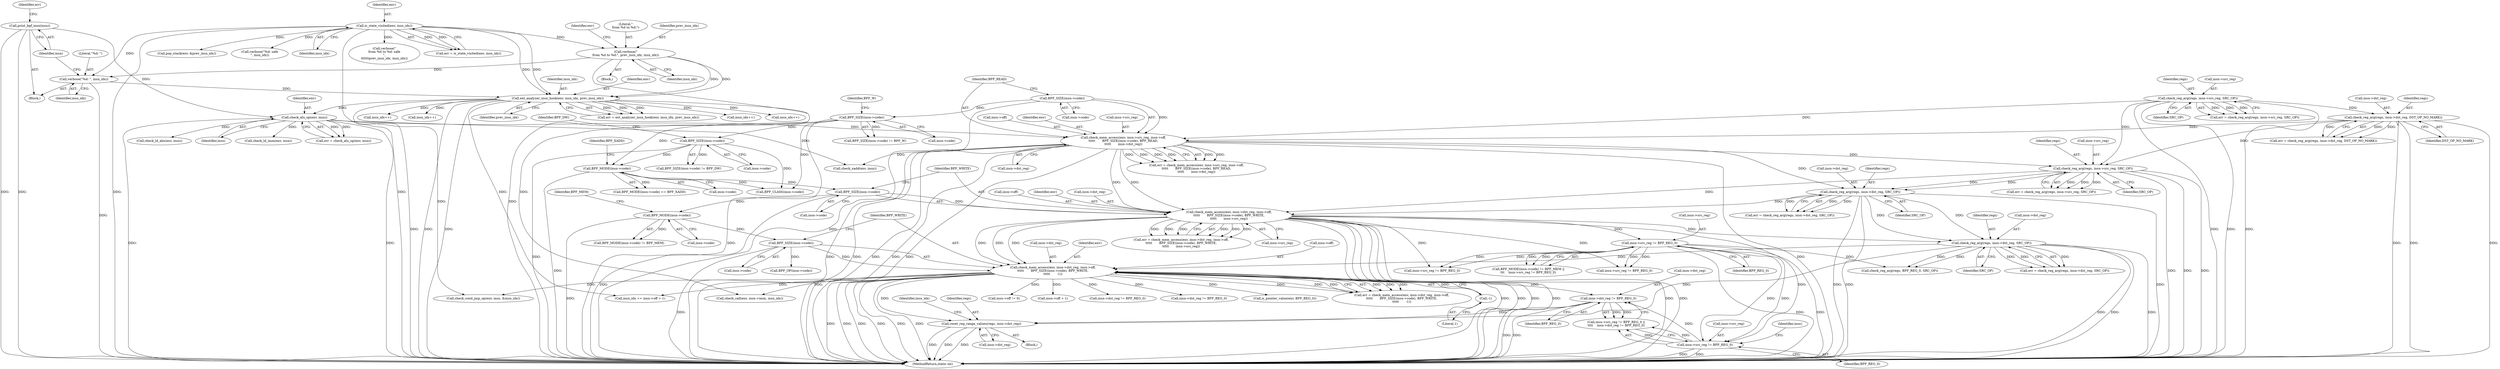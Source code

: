 digraph "0_linux_0d0e57697f162da4aa218b5feafe614fb666db07@pointer" {
"1000819" [label="(Call,reset_reg_range_values(regs, insn->dst_reg))"];
"1000548" [label="(Call,check_reg_arg(regs, insn->dst_reg, SRC_OP))"];
"1000444" [label="(Call,check_reg_arg(regs, insn->dst_reg, SRC_OP))"];
"1000432" [label="(Call,check_reg_arg(regs, insn->src_reg, SRC_OP))"];
"1000307" [label="(Call,check_reg_arg(regs, insn->dst_reg, DST_OP_NO_MARK))"];
"1000295" [label="(Call,check_reg_arg(regs, insn->src_reg, SRC_OP))"];
"1000328" [label="(Call,check_mem_access(env, insn->src_reg, insn->off,\n\t\t\t\t\t       BPF_SIZE(insn->code), BPF_READ,\n\t\t\t\t\t       insn->dst_reg))"];
"1000283" [label="(Call,check_alu_op(env, insn))"];
"1000271" [label="(Call,ext_analyzer_insn_hook(env, insn_idx, prev_insn_idx))"];
"1000212" [label="(Call,is_state_visited(env, insn_idx))"];
"1000263" [label="(Call,verbose(\"%d: \", insn_idx))"];
"1000247" [label="(Call,verbose(\"\nfrom %d to %d:\", prev_insn_idx, insn_idx))"];
"1000266" [label="(Call,print_bpf_insn(insn))"];
"1000336" [label="(Call,BPF_SIZE(insn->code))"];
"1000465" [label="(Call,check_mem_access(env, insn->dst_reg, insn->off,\n\t\t\t\t\t       BPF_SIZE(insn->code), BPF_WRITE,\n\t\t\t\t\t       insn->src_reg))"];
"1000473" [label="(Call,BPF_SIZE(insn->code))"];
"1000412" [label="(Call,BPF_MODE(insn->code))"];
"1000357" [label="(Call,BPF_SIZE(insn->code))"];
"1000351" [label="(Call,BPF_SIZE(insn->code))"];
"1000560" [label="(Call,check_mem_access(env, insn->dst_reg, insn->off,\n\t\t\t\t\t       BPF_SIZE(insn->code), BPF_WRITE,\n\t\t\t\t\t       -1))"];
"1000568" [label="(Call,BPF_SIZE(insn->code))"];
"1000530" [label="(Call,BPF_MODE(insn->code))"];
"1000573" [label="(Call,-1)"];
"1000612" [label="(Call,insn->dst_reg != BPF_REG_0)"];
"1000607" [label="(Call,insn->src_reg != BPF_REG_0)"];
"1000535" [label="(Call,insn->src_reg != BPF_REG_0)"];
"1000478" [label="(Call,insn->src_reg)"];
"1000528" [label="(Call,BPF_MODE(insn->code) != BPF_MEM ||\n\t\t\t    insn->src_reg != BPF_REG_0)"];
"1000546" [label="(Call,err = check_reg_arg(regs, insn->dst_reg, SRC_OP))"];
"1000296" [label="(Identifier,regs)"];
"1000560" [label="(Call,check_mem_access(env, insn->dst_reg, insn->off,\n\t\t\t\t\t       BPF_SIZE(insn->code), BPF_WRITE,\n\t\t\t\t\t       -1))"];
"1000284" [label="(Identifier,env)"];
"1000444" [label="(Call,check_reg_arg(regs, insn->dst_reg, SRC_OP))"];
"1000612" [label="(Call,insn->dst_reg != BPF_REG_0)"];
"1000297" [label="(Call,insn->src_reg)"];
"1000821" [label="(Call,insn->dst_reg)"];
"1000337" [label="(Call,insn->code)"];
"1000625" [label="(Call,check_call(env, insn->imm, insn_idx))"];
"1000550" [label="(Call,insn->dst_reg)"];
"1000265" [label="(Identifier,insn_idx)"];
"1000248" [label="(Literal,\"\nfrom %d to %d:\")"];
"1000536" [label="(Call,insn->src_reg)"];
"1000672" [label="(Call,insn_idx += insn->off + 1)"];
"1000350" [label="(Call,BPF_SIZE(insn->code) != BPF_W)"];
"1000608" [label="(Call,insn->src_reg)"];
"1000340" [label="(Identifier,BPF_READ)"];
"1000740" [label="(Call,pop_stack(env, &prev_insn_idx))"];
"1000263" [label="(Call,verbose(\"%d: \", insn_idx))"];
"1000420" [label="(Call,check_xadd(env, insn))"];
"1000445" [label="(Identifier,regs)"];
"1000613" [label="(Call,insn->dst_reg)"];
"1000237" [label="(Call,verbose(\"%d: safe\n\", insn_idx))"];
"1000572" [label="(Identifier,BPF_WRITE)"];
"1000266" [label="(Call,print_bpf_insn(insn))"];
"1000573" [label="(Call,-1)"];
"1000285" [label="(Identifier,insn)"];
"1000213" [label="(Identifier,env)"];
"1000358" [label="(Call,insn->code)"];
"1000656" [label="(Call,insn->src_reg != BPF_REG_0)"];
"1000825" [label="(Identifier,insn_idx)"];
"1000356" [label="(Call,BPF_SIZE(insn->code) != BPF_DW)"];
"1000820" [label="(Identifier,regs)"];
"1000270" [label="(Identifier,err)"];
"1000583" [label="(Call,BPF_OP(insn->code))"];
"1000328" [label="(Call,check_mem_access(env, insn->src_reg, insn->off,\n\t\t\t\t\t       BPF_SIZE(insn->code), BPF_READ,\n\t\t\t\t\t       insn->dst_reg))"];
"1000463" [label="(Call,err = check_mem_access(env, insn->dst_reg, insn->off,\n\t\t\t\t\t       BPF_SIZE(insn->code), BPF_WRITE,\n\t\t\t\t\t       insn->src_reg))"];
"1000562" [label="(Call,insn->dst_reg)"];
"1000430" [label="(Call,err = check_reg_arg(regs, insn->src_reg, SRC_OP))"];
"1000336" [label="(Call,BPF_SIZE(insn->code))"];
"1000558" [label="(Call,err = check_mem_access(env, insn->dst_reg, insn->off,\n\t\t\t\t\t       BPF_SIZE(insn->code), BPF_WRITE,\n\t\t\t\t\t       -1))"];
"1000427" [label="(Call,insn_idx++)"];
"1000293" [label="(Call,err = check_reg_arg(regs, insn->src_reg, SRC_OP))"];
"1000601" [label="(Call,insn->off != 0)"];
"1000267" [label="(Identifier,insn)"];
"1000606" [label="(Call,insn->src_reg != BPF_REG_0 ||\n\t\t\t\t    insn->dst_reg != BPF_REG_0)"];
"1000565" [label="(Call,insn->off)"];
"1000295" [label="(Call,check_reg_arg(regs, insn->src_reg, SRC_OP))"];
"1000333" [label="(Call,insn->off)"];
"1000674" [label="(Call,insn->off + 1)"];
"1000477" [label="(Identifier,BPF_WRITE)"];
"1000467" [label="(Call,insn->dst_reg)"];
"1000548" [label="(Call,check_reg_arg(regs, insn->dst_reg, SRC_OP))"];
"1000264" [label="(Literal,\"%d: \")"];
"1000531" [label="(Call,insn->code)"];
"1000416" [label="(Identifier,BPF_XADD)"];
"1000283" [label="(Call,check_alu_op(env, insn))"];
"1000352" [label="(Call,insn->code)"];
"1000329" [label="(Identifier,env)"];
"1000831" [label="(MethodReturn,static int)"];
"1000305" [label="(Call,err = check_reg_arg(regs, insn->dst_reg, DST_OP_NO_MARK))"];
"1000247" [label="(Call,verbose(\"\nfrom %d to %d:\", prev_insn_idx, insn_idx))"];
"1000249" [label="(Identifier,prev_insn_idx)"];
"1000246" [label="(Block,)"];
"1000212" [label="(Call,is_state_visited(env, insn_idx))"];
"1000568" [label="(Call,BPF_SIZE(insn->code))"];
"1000539" [label="(Identifier,BPF_REG_0)"];
"1000442" [label="(Call,err = check_reg_arg(regs, insn->dst_reg, SRC_OP))"];
"1000769" [label="(Block,)"];
"1000614" [label="(Identifier,insn)"];
"1000534" [label="(Identifier,BPF_MEM)"];
"1000361" [label="(Identifier,BPF_DW)"];
"1000412" [label="(Call,BPF_MODE(insn->code))"];
"1000611" [label="(Identifier,BPF_REG_0)"];
"1000351" [label="(Call,BPF_SIZE(insn->code))"];
"1000553" [label="(Identifier,SRC_OP)"];
"1000250" [label="(Identifier,insn_idx)"];
"1000433" [label="(Identifier,regs)"];
"1000355" [label="(Identifier,BPF_W)"];
"1000434" [label="(Call,insn->src_reg)"];
"1000214" [label="(Identifier,insn_idx)"];
"1000189" [label="(Call,BPF_CLASS(insn->code))"];
"1000616" [label="(Identifier,BPF_REG_0)"];
"1000803" [label="(Call,check_ld_imm(env, insn))"];
"1000312" [label="(Identifier,DST_OP_NO_MARK)"];
"1000330" [label="(Call,insn->src_reg)"];
"1000281" [label="(Call,err = check_alu_op(env, insn))"];
"1000530" [label="(Call,BPF_MODE(insn->code))"];
"1000437" [label="(Identifier,SRC_OP)"];
"1000309" [label="(Call,insn->dst_reg)"];
"1000607" [label="(Call,insn->src_reg != BPF_REG_0)"];
"1000341" [label="(Call,insn->dst_reg)"];
"1000307" [label="(Call,check_reg_arg(regs, insn->dst_reg, DST_OP_NO_MARK))"];
"1000810" [label="(Call,insn_idx++)"];
"1000561" [label="(Identifier,env)"];
"1000473" [label="(Call,BPF_SIZE(insn->code))"];
"1000274" [label="(Identifier,prev_insn_idx)"];
"1000232" [label="(Call,verbose(\"\nfrom %d to %d: safe\n\",\n\t\t\t\t\t\tprev_insn_idx, insn_idx))"];
"1000535" [label="(Call,insn->src_reg != BPF_REG_0)"];
"1000701" [label="(Call,insn->src_reg != BPF_REG_0)"];
"1000210" [label="(Call,err = is_state_visited(env, insn_idx))"];
"1000273" [label="(Identifier,insn_idx)"];
"1000254" [label="(Identifier,env)"];
"1000262" [label="(Block,)"];
"1000413" [label="(Call,insn->code)"];
"1000357" [label="(Call,BPF_SIZE(insn->code))"];
"1000760" [label="(Call,check_cond_jmp_op(env, insn, &insn_idx))"];
"1000446" [label="(Call,insn->dst_reg)"];
"1000465" [label="(Call,check_mem_access(env, insn->dst_reg, insn->off,\n\t\t\t\t\t       BPF_SIZE(insn->code), BPF_WRITE,\n\t\t\t\t\t       insn->src_reg))"];
"1000272" [label="(Identifier,env)"];
"1000271" [label="(Call,ext_analyzer_insn_hook(env, insn_idx, prev_insn_idx))"];
"1000300" [label="(Identifier,SRC_OP)"];
"1000269" [label="(Call,err = ext_analyzer_insn_hook(env, insn_idx, prev_insn_idx))"];
"1000824" [label="(Call,insn_idx++)"];
"1000529" [label="(Call,BPF_MODE(insn->code) != BPF_MEM)"];
"1000549" [label="(Identifier,regs)"];
"1000719" [label="(Call,check_reg_arg(regs, BPF_REG_0, SRC_OP))"];
"1000661" [label="(Call,insn->dst_reg != BPF_REG_0)"];
"1000470" [label="(Call,insn->off)"];
"1000363" [label="(Call,insn_idx++)"];
"1000706" [label="(Call,insn->dst_reg != BPF_REG_0)"];
"1000308" [label="(Identifier,regs)"];
"1000466" [label="(Identifier,env)"];
"1000411" [label="(Call,BPF_MODE(insn->code) == BPF_XADD)"];
"1000728" [label="(Call,is_pointer_value(env, BPF_REG_0))"];
"1000474" [label="(Call,insn->code)"];
"1000788" [label="(Call,check_ld_abs(env, insn))"];
"1000432" [label="(Call,check_reg_arg(regs, insn->src_reg, SRC_OP))"];
"1000569" [label="(Call,insn->code)"];
"1000819" [label="(Call,reset_reg_range_values(regs, insn->dst_reg))"];
"1000449" [label="(Identifier,SRC_OP)"];
"1000574" [label="(Literal,1)"];
"1000326" [label="(Call,err = check_mem_access(env, insn->src_reg, insn->off,\n\t\t\t\t\t       BPF_SIZE(insn->code), BPF_READ,\n\t\t\t\t\t       insn->dst_reg))"];
"1000819" -> "1000769"  [label="AST: "];
"1000819" -> "1000821"  [label="CFG: "];
"1000820" -> "1000819"  [label="AST: "];
"1000821" -> "1000819"  [label="AST: "];
"1000825" -> "1000819"  [label="CFG: "];
"1000819" -> "1000831"  [label="DDG: "];
"1000819" -> "1000831"  [label="DDG: "];
"1000819" -> "1000831"  [label="DDG: "];
"1000548" -> "1000819"  [label="DDG: "];
"1000560" -> "1000819"  [label="DDG: "];
"1000612" -> "1000819"  [label="DDG: "];
"1000548" -> "1000546"  [label="AST: "];
"1000548" -> "1000553"  [label="CFG: "];
"1000549" -> "1000548"  [label="AST: "];
"1000550" -> "1000548"  [label="AST: "];
"1000553" -> "1000548"  [label="AST: "];
"1000546" -> "1000548"  [label="CFG: "];
"1000548" -> "1000831"  [label="DDG: "];
"1000548" -> "1000831"  [label="DDG: "];
"1000548" -> "1000831"  [label="DDG: "];
"1000548" -> "1000546"  [label="DDG: "];
"1000548" -> "1000546"  [label="DDG: "];
"1000548" -> "1000546"  [label="DDG: "];
"1000444" -> "1000548"  [label="DDG: "];
"1000444" -> "1000548"  [label="DDG: "];
"1000465" -> "1000548"  [label="DDG: "];
"1000548" -> "1000560"  [label="DDG: "];
"1000548" -> "1000719"  [label="DDG: "];
"1000548" -> "1000719"  [label="DDG: "];
"1000444" -> "1000442"  [label="AST: "];
"1000444" -> "1000449"  [label="CFG: "];
"1000445" -> "1000444"  [label="AST: "];
"1000446" -> "1000444"  [label="AST: "];
"1000449" -> "1000444"  [label="AST: "];
"1000442" -> "1000444"  [label="CFG: "];
"1000444" -> "1000831"  [label="DDG: "];
"1000444" -> "1000831"  [label="DDG: "];
"1000444" -> "1000831"  [label="DDG: "];
"1000444" -> "1000442"  [label="DDG: "];
"1000444" -> "1000442"  [label="DDG: "];
"1000444" -> "1000442"  [label="DDG: "];
"1000432" -> "1000444"  [label="DDG: "];
"1000432" -> "1000444"  [label="DDG: "];
"1000328" -> "1000444"  [label="DDG: "];
"1000444" -> "1000465"  [label="DDG: "];
"1000432" -> "1000430"  [label="AST: "];
"1000432" -> "1000437"  [label="CFG: "];
"1000433" -> "1000432"  [label="AST: "];
"1000434" -> "1000432"  [label="AST: "];
"1000437" -> "1000432"  [label="AST: "];
"1000430" -> "1000432"  [label="CFG: "];
"1000432" -> "1000831"  [label="DDG: "];
"1000432" -> "1000831"  [label="DDG: "];
"1000432" -> "1000831"  [label="DDG: "];
"1000432" -> "1000430"  [label="DDG: "];
"1000432" -> "1000430"  [label="DDG: "];
"1000432" -> "1000430"  [label="DDG: "];
"1000307" -> "1000432"  [label="DDG: "];
"1000328" -> "1000432"  [label="DDG: "];
"1000295" -> "1000432"  [label="DDG: "];
"1000432" -> "1000465"  [label="DDG: "];
"1000307" -> "1000305"  [label="AST: "];
"1000307" -> "1000312"  [label="CFG: "];
"1000308" -> "1000307"  [label="AST: "];
"1000309" -> "1000307"  [label="AST: "];
"1000312" -> "1000307"  [label="AST: "];
"1000305" -> "1000307"  [label="CFG: "];
"1000307" -> "1000831"  [label="DDG: "];
"1000307" -> "1000831"  [label="DDG: "];
"1000307" -> "1000831"  [label="DDG: "];
"1000307" -> "1000305"  [label="DDG: "];
"1000307" -> "1000305"  [label="DDG: "];
"1000307" -> "1000305"  [label="DDG: "];
"1000295" -> "1000307"  [label="DDG: "];
"1000307" -> "1000328"  [label="DDG: "];
"1000295" -> "1000293"  [label="AST: "];
"1000295" -> "1000300"  [label="CFG: "];
"1000296" -> "1000295"  [label="AST: "];
"1000297" -> "1000295"  [label="AST: "];
"1000300" -> "1000295"  [label="AST: "];
"1000293" -> "1000295"  [label="CFG: "];
"1000295" -> "1000831"  [label="DDG: "];
"1000295" -> "1000831"  [label="DDG: "];
"1000295" -> "1000831"  [label="DDG: "];
"1000295" -> "1000293"  [label="DDG: "];
"1000295" -> "1000293"  [label="DDG: "];
"1000295" -> "1000293"  [label="DDG: "];
"1000295" -> "1000328"  [label="DDG: "];
"1000328" -> "1000326"  [label="AST: "];
"1000328" -> "1000341"  [label="CFG: "];
"1000329" -> "1000328"  [label="AST: "];
"1000330" -> "1000328"  [label="AST: "];
"1000333" -> "1000328"  [label="AST: "];
"1000336" -> "1000328"  [label="AST: "];
"1000340" -> "1000328"  [label="AST: "];
"1000341" -> "1000328"  [label="AST: "];
"1000326" -> "1000328"  [label="CFG: "];
"1000328" -> "1000831"  [label="DDG: "];
"1000328" -> "1000831"  [label="DDG: "];
"1000328" -> "1000831"  [label="DDG: "];
"1000328" -> "1000831"  [label="DDG: "];
"1000328" -> "1000831"  [label="DDG: "];
"1000328" -> "1000831"  [label="DDG: "];
"1000328" -> "1000326"  [label="DDG: "];
"1000328" -> "1000326"  [label="DDG: "];
"1000328" -> "1000326"  [label="DDG: "];
"1000328" -> "1000326"  [label="DDG: "];
"1000328" -> "1000326"  [label="DDG: "];
"1000328" -> "1000326"  [label="DDG: "];
"1000283" -> "1000328"  [label="DDG: "];
"1000336" -> "1000328"  [label="DDG: "];
"1000328" -> "1000420"  [label="DDG: "];
"1000328" -> "1000465"  [label="DDG: "];
"1000328" -> "1000465"  [label="DDG: "];
"1000283" -> "1000281"  [label="AST: "];
"1000283" -> "1000285"  [label="CFG: "];
"1000284" -> "1000283"  [label="AST: "];
"1000285" -> "1000283"  [label="AST: "];
"1000281" -> "1000283"  [label="CFG: "];
"1000283" -> "1000831"  [label="DDG: "];
"1000283" -> "1000831"  [label="DDG: "];
"1000283" -> "1000281"  [label="DDG: "];
"1000283" -> "1000281"  [label="DDG: "];
"1000271" -> "1000283"  [label="DDG: "];
"1000266" -> "1000283"  [label="DDG: "];
"1000283" -> "1000420"  [label="DDG: "];
"1000283" -> "1000760"  [label="DDG: "];
"1000283" -> "1000788"  [label="DDG: "];
"1000283" -> "1000803"  [label="DDG: "];
"1000271" -> "1000269"  [label="AST: "];
"1000271" -> "1000274"  [label="CFG: "];
"1000272" -> "1000271"  [label="AST: "];
"1000273" -> "1000271"  [label="AST: "];
"1000274" -> "1000271"  [label="AST: "];
"1000269" -> "1000271"  [label="CFG: "];
"1000271" -> "1000831"  [label="DDG: "];
"1000271" -> "1000831"  [label="DDG: "];
"1000271" -> "1000831"  [label="DDG: "];
"1000271" -> "1000269"  [label="DDG: "];
"1000271" -> "1000269"  [label="DDG: "];
"1000271" -> "1000269"  [label="DDG: "];
"1000212" -> "1000271"  [label="DDG: "];
"1000212" -> "1000271"  [label="DDG: "];
"1000263" -> "1000271"  [label="DDG: "];
"1000247" -> "1000271"  [label="DDG: "];
"1000247" -> "1000271"  [label="DDG: "];
"1000271" -> "1000363"  [label="DDG: "];
"1000271" -> "1000427"  [label="DDG: "];
"1000271" -> "1000625"  [label="DDG: "];
"1000271" -> "1000672"  [label="DDG: "];
"1000271" -> "1000810"  [label="DDG: "];
"1000271" -> "1000824"  [label="DDG: "];
"1000212" -> "1000210"  [label="AST: "];
"1000212" -> "1000214"  [label="CFG: "];
"1000213" -> "1000212"  [label="AST: "];
"1000214" -> "1000212"  [label="AST: "];
"1000210" -> "1000212"  [label="CFG: "];
"1000212" -> "1000831"  [label="DDG: "];
"1000212" -> "1000831"  [label="DDG: "];
"1000212" -> "1000210"  [label="DDG: "];
"1000212" -> "1000210"  [label="DDG: "];
"1000212" -> "1000232"  [label="DDG: "];
"1000212" -> "1000237"  [label="DDG: "];
"1000212" -> "1000247"  [label="DDG: "];
"1000212" -> "1000263"  [label="DDG: "];
"1000212" -> "1000740"  [label="DDG: "];
"1000263" -> "1000262"  [label="AST: "];
"1000263" -> "1000265"  [label="CFG: "];
"1000264" -> "1000263"  [label="AST: "];
"1000265" -> "1000263"  [label="AST: "];
"1000267" -> "1000263"  [label="CFG: "];
"1000263" -> "1000831"  [label="DDG: "];
"1000247" -> "1000263"  [label="DDG: "];
"1000247" -> "1000246"  [label="AST: "];
"1000247" -> "1000250"  [label="CFG: "];
"1000248" -> "1000247"  [label="AST: "];
"1000249" -> "1000247"  [label="AST: "];
"1000250" -> "1000247"  [label="AST: "];
"1000254" -> "1000247"  [label="CFG: "];
"1000247" -> "1000831"  [label="DDG: "];
"1000266" -> "1000262"  [label="AST: "];
"1000266" -> "1000267"  [label="CFG: "];
"1000267" -> "1000266"  [label="AST: "];
"1000270" -> "1000266"  [label="CFG: "];
"1000266" -> "1000831"  [label="DDG: "];
"1000266" -> "1000831"  [label="DDG: "];
"1000336" -> "1000337"  [label="CFG: "];
"1000337" -> "1000336"  [label="AST: "];
"1000340" -> "1000336"  [label="CFG: "];
"1000336" -> "1000831"  [label="DDG: "];
"1000336" -> "1000351"  [label="DDG: "];
"1000465" -> "1000463"  [label="AST: "];
"1000465" -> "1000478"  [label="CFG: "];
"1000466" -> "1000465"  [label="AST: "];
"1000467" -> "1000465"  [label="AST: "];
"1000470" -> "1000465"  [label="AST: "];
"1000473" -> "1000465"  [label="AST: "];
"1000477" -> "1000465"  [label="AST: "];
"1000478" -> "1000465"  [label="AST: "];
"1000463" -> "1000465"  [label="CFG: "];
"1000465" -> "1000831"  [label="DDG: "];
"1000465" -> "1000831"  [label="DDG: "];
"1000465" -> "1000831"  [label="DDG: "];
"1000465" -> "1000831"  [label="DDG: "];
"1000465" -> "1000831"  [label="DDG: "];
"1000465" -> "1000831"  [label="DDG: "];
"1000465" -> "1000463"  [label="DDG: "];
"1000465" -> "1000463"  [label="DDG: "];
"1000465" -> "1000463"  [label="DDG: "];
"1000465" -> "1000463"  [label="DDG: "];
"1000465" -> "1000463"  [label="DDG: "];
"1000465" -> "1000463"  [label="DDG: "];
"1000473" -> "1000465"  [label="DDG: "];
"1000465" -> "1000535"  [label="DDG: "];
"1000465" -> "1000560"  [label="DDG: "];
"1000465" -> "1000560"  [label="DDG: "];
"1000465" -> "1000560"  [label="DDG: "];
"1000465" -> "1000607"  [label="DDG: "];
"1000465" -> "1000656"  [label="DDG: "];
"1000465" -> "1000701"  [label="DDG: "];
"1000473" -> "1000474"  [label="CFG: "];
"1000474" -> "1000473"  [label="AST: "];
"1000477" -> "1000473"  [label="CFG: "];
"1000473" -> "1000831"  [label="DDG: "];
"1000412" -> "1000473"  [label="DDG: "];
"1000473" -> "1000530"  [label="DDG: "];
"1000412" -> "1000411"  [label="AST: "];
"1000412" -> "1000413"  [label="CFG: "];
"1000413" -> "1000412"  [label="AST: "];
"1000416" -> "1000412"  [label="CFG: "];
"1000412" -> "1000831"  [label="DDG: "];
"1000412" -> "1000189"  [label="DDG: "];
"1000412" -> "1000411"  [label="DDG: "];
"1000357" -> "1000412"  [label="DDG: "];
"1000351" -> "1000412"  [label="DDG: "];
"1000357" -> "1000356"  [label="AST: "];
"1000357" -> "1000358"  [label="CFG: "];
"1000358" -> "1000357"  [label="AST: "];
"1000361" -> "1000357"  [label="CFG: "];
"1000357" -> "1000831"  [label="DDG: "];
"1000357" -> "1000189"  [label="DDG: "];
"1000357" -> "1000356"  [label="DDG: "];
"1000351" -> "1000357"  [label="DDG: "];
"1000351" -> "1000350"  [label="AST: "];
"1000351" -> "1000352"  [label="CFG: "];
"1000352" -> "1000351"  [label="AST: "];
"1000355" -> "1000351"  [label="CFG: "];
"1000351" -> "1000831"  [label="DDG: "];
"1000351" -> "1000189"  [label="DDG: "];
"1000351" -> "1000350"  [label="DDG: "];
"1000560" -> "1000558"  [label="AST: "];
"1000560" -> "1000573"  [label="CFG: "];
"1000561" -> "1000560"  [label="AST: "];
"1000562" -> "1000560"  [label="AST: "];
"1000565" -> "1000560"  [label="AST: "];
"1000568" -> "1000560"  [label="AST: "];
"1000572" -> "1000560"  [label="AST: "];
"1000573" -> "1000560"  [label="AST: "];
"1000558" -> "1000560"  [label="CFG: "];
"1000560" -> "1000831"  [label="DDG: "];
"1000560" -> "1000831"  [label="DDG: "];
"1000560" -> "1000831"  [label="DDG: "];
"1000560" -> "1000831"  [label="DDG: "];
"1000560" -> "1000831"  [label="DDG: "];
"1000560" -> "1000831"  [label="DDG: "];
"1000560" -> "1000558"  [label="DDG: "];
"1000560" -> "1000558"  [label="DDG: "];
"1000560" -> "1000558"  [label="DDG: "];
"1000560" -> "1000558"  [label="DDG: "];
"1000560" -> "1000558"  [label="DDG: "];
"1000560" -> "1000558"  [label="DDG: "];
"1000568" -> "1000560"  [label="DDG: "];
"1000573" -> "1000560"  [label="DDG: "];
"1000560" -> "1000601"  [label="DDG: "];
"1000560" -> "1000612"  [label="DDG: "];
"1000560" -> "1000625"  [label="DDG: "];
"1000560" -> "1000661"  [label="DDG: "];
"1000560" -> "1000672"  [label="DDG: "];
"1000560" -> "1000674"  [label="DDG: "];
"1000560" -> "1000706"  [label="DDG: "];
"1000560" -> "1000728"  [label="DDG: "];
"1000560" -> "1000760"  [label="DDG: "];
"1000568" -> "1000569"  [label="CFG: "];
"1000569" -> "1000568"  [label="AST: "];
"1000572" -> "1000568"  [label="CFG: "];
"1000568" -> "1000831"  [label="DDG: "];
"1000530" -> "1000568"  [label="DDG: "];
"1000568" -> "1000583"  [label="DDG: "];
"1000530" -> "1000529"  [label="AST: "];
"1000530" -> "1000531"  [label="CFG: "];
"1000531" -> "1000530"  [label="AST: "];
"1000534" -> "1000530"  [label="CFG: "];
"1000530" -> "1000831"  [label="DDG: "];
"1000530" -> "1000529"  [label="DDG: "];
"1000573" -> "1000574"  [label="CFG: "];
"1000574" -> "1000573"  [label="AST: "];
"1000612" -> "1000606"  [label="AST: "];
"1000612" -> "1000616"  [label="CFG: "];
"1000613" -> "1000612"  [label="AST: "];
"1000616" -> "1000612"  [label="AST: "];
"1000606" -> "1000612"  [label="CFG: "];
"1000612" -> "1000831"  [label="DDG: "];
"1000612" -> "1000831"  [label="DDG: "];
"1000612" -> "1000606"  [label="DDG: "];
"1000612" -> "1000606"  [label="DDG: "];
"1000607" -> "1000612"  [label="DDG: "];
"1000607" -> "1000606"  [label="AST: "];
"1000607" -> "1000611"  [label="CFG: "];
"1000608" -> "1000607"  [label="AST: "];
"1000611" -> "1000607"  [label="AST: "];
"1000614" -> "1000607"  [label="CFG: "];
"1000606" -> "1000607"  [label="CFG: "];
"1000607" -> "1000831"  [label="DDG: "];
"1000607" -> "1000831"  [label="DDG: "];
"1000607" -> "1000606"  [label="DDG: "];
"1000607" -> "1000606"  [label="DDG: "];
"1000535" -> "1000607"  [label="DDG: "];
"1000535" -> "1000607"  [label="DDG: "];
"1000535" -> "1000528"  [label="AST: "];
"1000535" -> "1000539"  [label="CFG: "];
"1000536" -> "1000535"  [label="AST: "];
"1000539" -> "1000535"  [label="AST: "];
"1000528" -> "1000535"  [label="CFG: "];
"1000535" -> "1000831"  [label="DDG: "];
"1000535" -> "1000831"  [label="DDG: "];
"1000535" -> "1000528"  [label="DDG: "];
"1000535" -> "1000528"  [label="DDG: "];
"1000535" -> "1000656"  [label="DDG: "];
"1000535" -> "1000656"  [label="DDG: "];
"1000535" -> "1000701"  [label="DDG: "];
"1000535" -> "1000701"  [label="DDG: "];
"1000535" -> "1000719"  [label="DDG: "];
}
